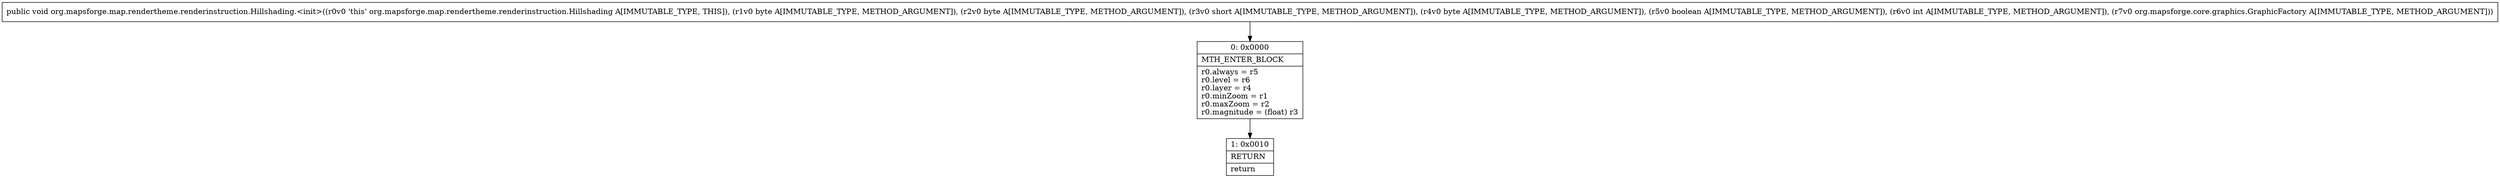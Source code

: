 digraph "CFG fororg.mapsforge.map.rendertheme.renderinstruction.Hillshading.\<init\>(BBSBZILorg\/mapsforge\/core\/graphics\/GraphicFactory;)V" {
Node_0 [shape=record,label="{0\:\ 0x0000|MTH_ENTER_BLOCK\l|r0.always = r5\lr0.level = r6\lr0.layer = r4\lr0.minZoom = r1\lr0.maxZoom = r2\lr0.magnitude = (float) r3\l}"];
Node_1 [shape=record,label="{1\:\ 0x0010|RETURN\l|return\l}"];
MethodNode[shape=record,label="{public void org.mapsforge.map.rendertheme.renderinstruction.Hillshading.\<init\>((r0v0 'this' org.mapsforge.map.rendertheme.renderinstruction.Hillshading A[IMMUTABLE_TYPE, THIS]), (r1v0 byte A[IMMUTABLE_TYPE, METHOD_ARGUMENT]), (r2v0 byte A[IMMUTABLE_TYPE, METHOD_ARGUMENT]), (r3v0 short A[IMMUTABLE_TYPE, METHOD_ARGUMENT]), (r4v0 byte A[IMMUTABLE_TYPE, METHOD_ARGUMENT]), (r5v0 boolean A[IMMUTABLE_TYPE, METHOD_ARGUMENT]), (r6v0 int A[IMMUTABLE_TYPE, METHOD_ARGUMENT]), (r7v0 org.mapsforge.core.graphics.GraphicFactory A[IMMUTABLE_TYPE, METHOD_ARGUMENT])) }"];
MethodNode -> Node_0;
Node_0 -> Node_1;
}

